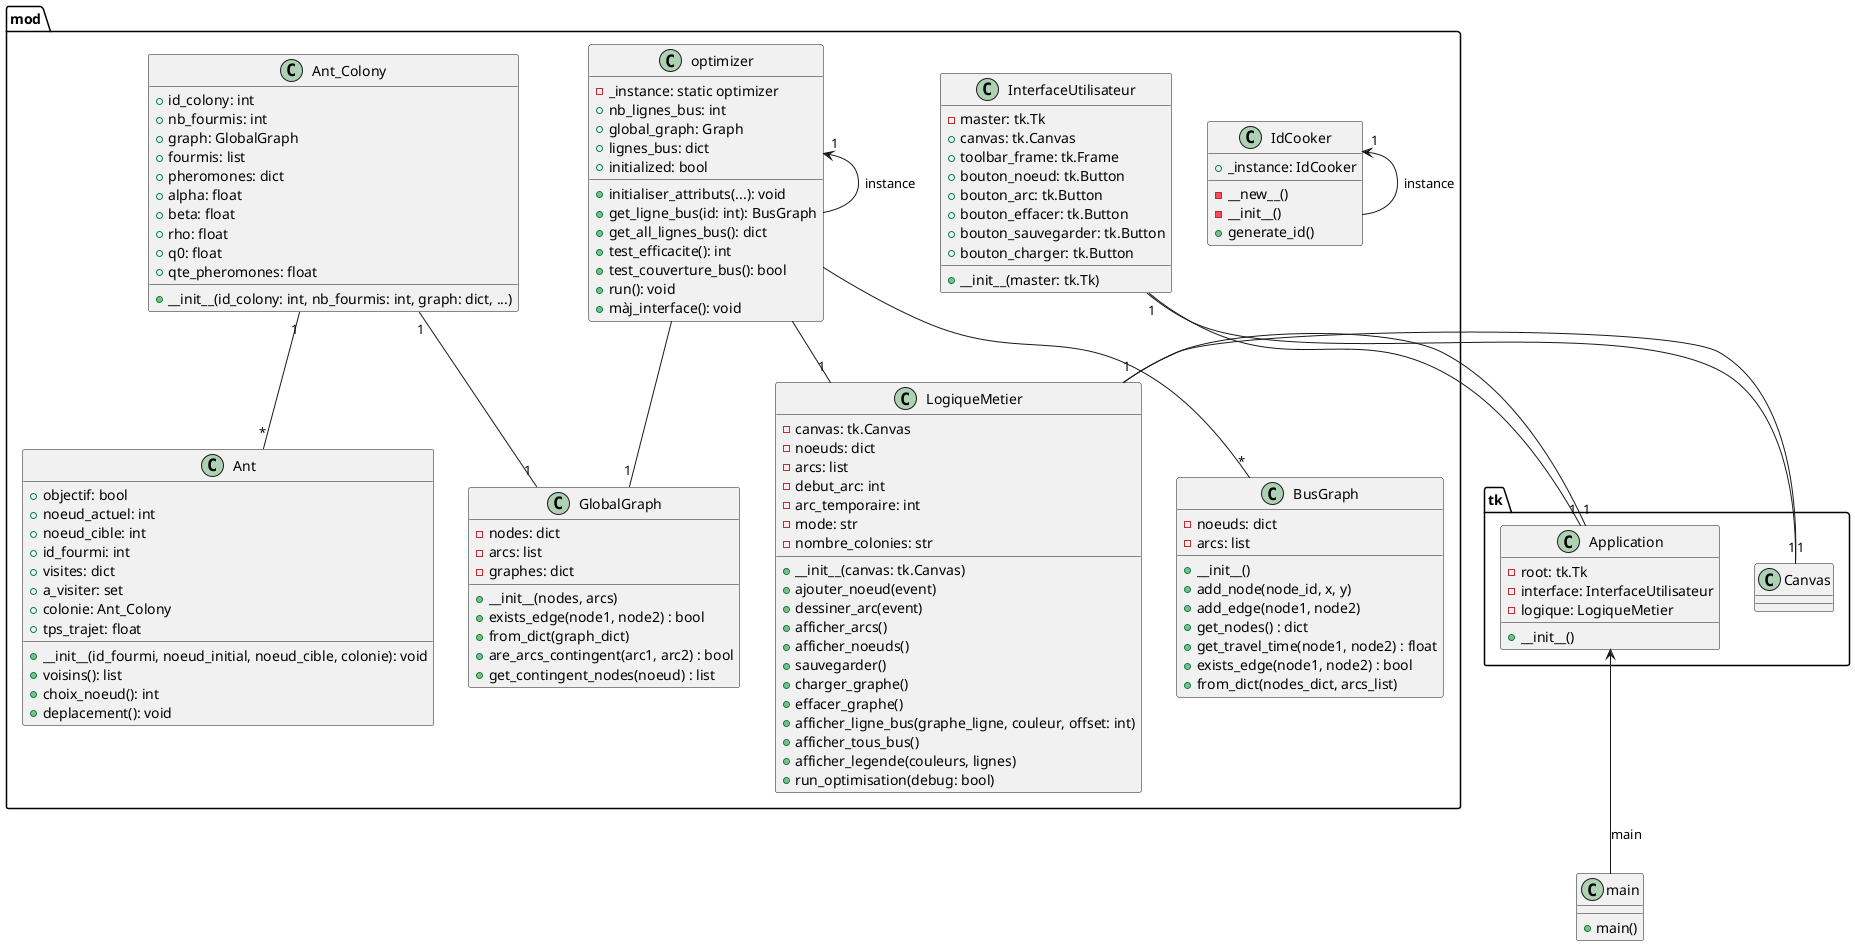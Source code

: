 @startuml projet_bap


package tk{
    class Application {
        - root: tk.Tk
        - interface: InterfaceUtilisateur
        - logique: LogiqueMetier
        + __init__()
    }
}

class main{
    + main()
}

package mod{

    class IdCooker{
        + _instance: IdCooker
        - __new__()
        - __init__()
        + generate_id()
    }

    class InterfaceUtilisateur {
        - master: tk.Tk
        + canvas: tk.Canvas
        + toolbar_frame: tk.Frame
        + bouton_noeud: tk.Button
        + bouton_arc: tk.Button
        + bouton_effacer: tk.Button
        + bouton_sauvegarder: tk.Button
        + bouton_charger: tk.Button
        + __init__(master: tk.Tk)
    }

    class LogiqueMetier {
        - canvas: tk.Canvas
        - noeuds: dict
        - arcs: list
        - debut_arc: int
        - arc_temporaire: int
        - mode: str
        - nombre_colonies: str
        + __init__(canvas: tk.Canvas)
        + ajouter_noeud(event)
        + dessiner_arc(event)
        + afficher_arcs()
        + afficher_noeuds()
        + sauvegarder()
        + charger_graphe()
        + effacer_graphe()
        + afficher_ligne_bus(graphe_ligne, couleur, offset: int)
        + afficher_tous_bus()
        + afficher_legende(couleurs, lignes)
        + run_optimisation(debug: bool)
    }

    class optimizer {
        - _instance: static optimizer
        + nb_lignes_bus: int
        + global_graph: Graph
        + lignes_bus: dict
        + initialized: bool
        + initialiser_attributs(...): void
        + get_ligne_bus(id: int): BusGraph
        + get_all_lignes_bus(): dict
        + test_efficacite(): int
        + test_couverture_bus(): bool
        + run(): void
        + màj_interface(): void
    }

    class BusGraph {
        - noeuds: dict
        - arcs: list
        + __init__()
        + add_node(node_id, x, y)
        + add_edge(node1, node2)
        + get_nodes() : dict
        + get_travel_time(node1, node2) : float
        + exists_edge(node1, node2) : bool
        + from_dict(nodes_dict, arcs_list)
    }

    class GlobalGraph {
        - nodes: dict
        - arcs: list
        - graphes: dict
        + __init__(nodes, arcs)
        + exists_edge(node1, node2) : bool
        + from_dict(graph_dict)
        + are_arcs_contingent(arc1, arc2) : bool
        + get_contingent_nodes(noeud) : list
    }

    class Ant_Colony {
        + id_colony: int
        + nb_fourmis: int
        + graph: GlobalGraph
        + fourmis: list
        + pheromones: dict
        + alpha: float
        + beta: float
        + rho: float
        + q0: float
        + qte_pheromones: float
        + __init__(id_colony: int, nb_fourmis: int, graph: dict, ...)
    }

    class Ant {
        + objectif: bool
        + noeud_actuel: int
        + noeud_cible: int
        + id_fourmi: int
        + visites: dict
        + a_visiter: set
        + colonie: Ant_Colony
        + tps_trajet: float
        + __init__(id_fourmi, noeud_initial, noeud_cible, colonie): void
        + voisins(): list
        + choix_noeud(): int
        + deplacement(): void
    }

}

Application "1" -- "1" InterfaceUtilisateur
Application "1" -- "1" LogiqueMetier
InterfaceUtilisateur -- "1" tk.Canvas
LogiqueMetier -- "1" tk.Canvas
main -up-> Application : main
optimizer -up-> "1" optimizer : instance
IdCooker -up-> "1" IdCooker : instance
optimizer -- "1" LogiqueMetier
optimizer -- "*" BusGraph
optimizer -- "1" GlobalGraph

Ant_Colony "1" -- "*" Ant
Ant_Colony "1" -- "1" GlobalGraph

@enduml